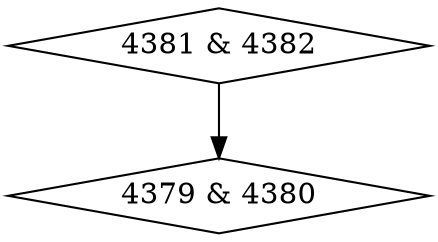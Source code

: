 digraph {
0 [label = "4379 & 4380", shape = diamond];
1 [label = "4381 & 4382", shape = diamond];
1->0;
}
